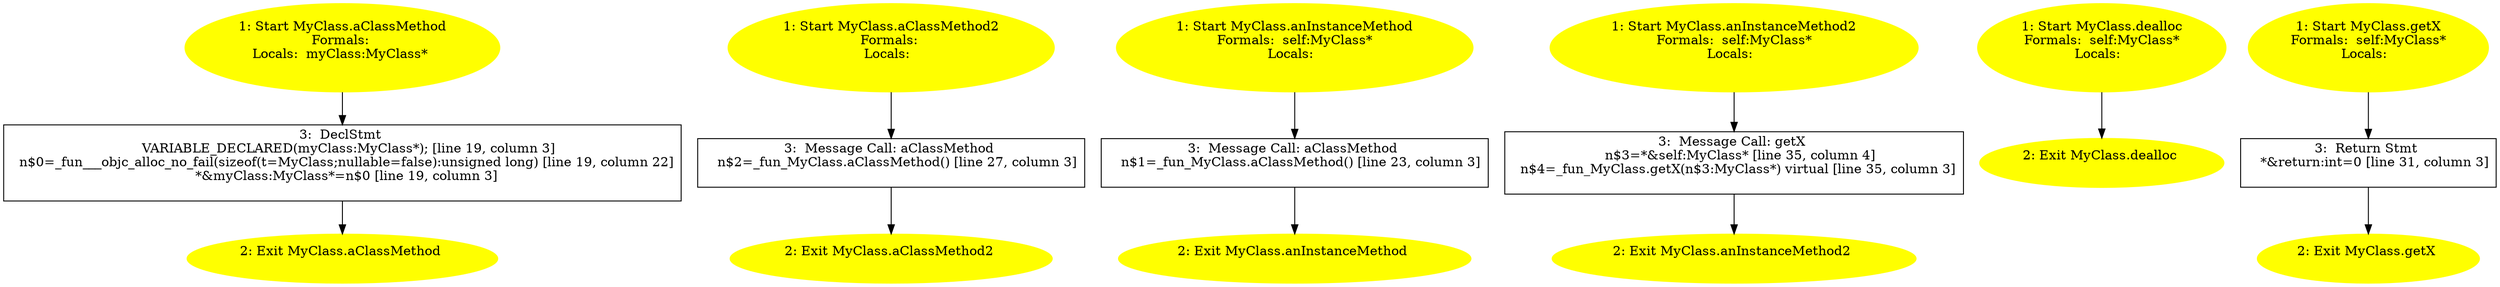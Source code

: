 /* @generated */
digraph cfg {
"aClassMethod#MyClass#[class].98e196a75388ff79_1" [label="1: Start MyClass.aClassMethod\nFormals: \nLocals:  myClass:MyClass* \n  " color=yellow style=filled]
	

	 "aClassMethod#MyClass#[class].98e196a75388ff79_1" -> "aClassMethod#MyClass#[class].98e196a75388ff79_3" ;
"aClassMethod#MyClass#[class].98e196a75388ff79_2" [label="2: Exit MyClass.aClassMethod \n  " color=yellow style=filled]
	

"aClassMethod#MyClass#[class].98e196a75388ff79_3" [label="3:  DeclStmt \n   VARIABLE_DECLARED(myClass:MyClass*); [line 19, column 3]\n  n$0=_fun___objc_alloc_no_fail(sizeof(t=MyClass;nullable=false):unsigned long) [line 19, column 22]\n  *&myClass:MyClass*=n$0 [line 19, column 3]\n " shape="box"]
	

	 "aClassMethod#MyClass#[class].98e196a75388ff79_3" -> "aClassMethod#MyClass#[class].98e196a75388ff79_2" ;
"aClassMethod2#MyClass#[class].6eb128a144419eea_1" [label="1: Start MyClass.aClassMethod2\nFormals: \nLocals:  \n  " color=yellow style=filled]
	

	 "aClassMethod2#MyClass#[class].6eb128a144419eea_1" -> "aClassMethod2#MyClass#[class].6eb128a144419eea_3" ;
"aClassMethod2#MyClass#[class].6eb128a144419eea_2" [label="2: Exit MyClass.aClassMethod2 \n  " color=yellow style=filled]
	

"aClassMethod2#MyClass#[class].6eb128a144419eea_3" [label="3:  Message Call: aClassMethod \n   n$2=_fun_MyClass.aClassMethod() [line 27, column 3]\n " shape="box"]
	

	 "aClassMethod2#MyClass#[class].6eb128a144419eea_3" -> "aClassMethod2#MyClass#[class].6eb128a144419eea_2" ;
"anInstanceMethod#MyClass#[instanc.121db9a05cd8d5f9_1" [label="1: Start MyClass.anInstanceMethod\nFormals:  self:MyClass*\nLocals:  \n  " color=yellow style=filled]
	

	 "anInstanceMethod#MyClass#[instanc.121db9a05cd8d5f9_1" -> "anInstanceMethod#MyClass#[instanc.121db9a05cd8d5f9_3" ;
"anInstanceMethod#MyClass#[instanc.121db9a05cd8d5f9_2" [label="2: Exit MyClass.anInstanceMethod \n  " color=yellow style=filled]
	

"anInstanceMethod#MyClass#[instanc.121db9a05cd8d5f9_3" [label="3:  Message Call: aClassMethod \n   n$1=_fun_MyClass.aClassMethod() [line 23, column 3]\n " shape="box"]
	

	 "anInstanceMethod#MyClass#[instanc.121db9a05cd8d5f9_3" -> "anInstanceMethod#MyClass#[instanc.121db9a05cd8d5f9_2" ;
"anInstanceMethod2#MyClass#[instan.1413829a7f526865_1" [label="1: Start MyClass.anInstanceMethod2\nFormals:  self:MyClass*\nLocals:  \n  " color=yellow style=filled]
	

	 "anInstanceMethod2#MyClass#[instan.1413829a7f526865_1" -> "anInstanceMethod2#MyClass#[instan.1413829a7f526865_3" ;
"anInstanceMethod2#MyClass#[instan.1413829a7f526865_2" [label="2: Exit MyClass.anInstanceMethod2 \n  " color=yellow style=filled]
	

"anInstanceMethod2#MyClass#[instan.1413829a7f526865_3" [label="3:  Message Call: getX \n   n$3=*&self:MyClass* [line 35, column 4]\n  n$4=_fun_MyClass.getX(n$3:MyClass*) virtual [line 35, column 3]\n " shape="box"]
	

	 "anInstanceMethod2#MyClass#[instan.1413829a7f526865_3" -> "anInstanceMethod2#MyClass#[instan.1413829a7f526865_2" ;
"dealloc#MyClass#[instance].0aa424a13256897b_1" [label="1: Start MyClass.dealloc\nFormals:  self:MyClass*\nLocals:  \n  " color=yellow style=filled]
	

	 "dealloc#MyClass#[instance].0aa424a13256897b_1" -> "dealloc#MyClass#[instance].0aa424a13256897b_2" ;
"dealloc#MyClass#[instance].0aa424a13256897b_2" [label="2: Exit MyClass.dealloc \n  " color=yellow style=filled]
	

"getX#MyClass#[instance].56eafb2a63d481d6_1" [label="1: Start MyClass.getX\nFormals:  self:MyClass*\nLocals:  \n  " color=yellow style=filled]
	

	 "getX#MyClass#[instance].56eafb2a63d481d6_1" -> "getX#MyClass#[instance].56eafb2a63d481d6_3" ;
"getX#MyClass#[instance].56eafb2a63d481d6_2" [label="2: Exit MyClass.getX \n  " color=yellow style=filled]
	

"getX#MyClass#[instance].56eafb2a63d481d6_3" [label="3:  Return Stmt \n   *&return:int=0 [line 31, column 3]\n " shape="box"]
	

	 "getX#MyClass#[instance].56eafb2a63d481d6_3" -> "getX#MyClass#[instance].56eafb2a63d481d6_2" ;
}
